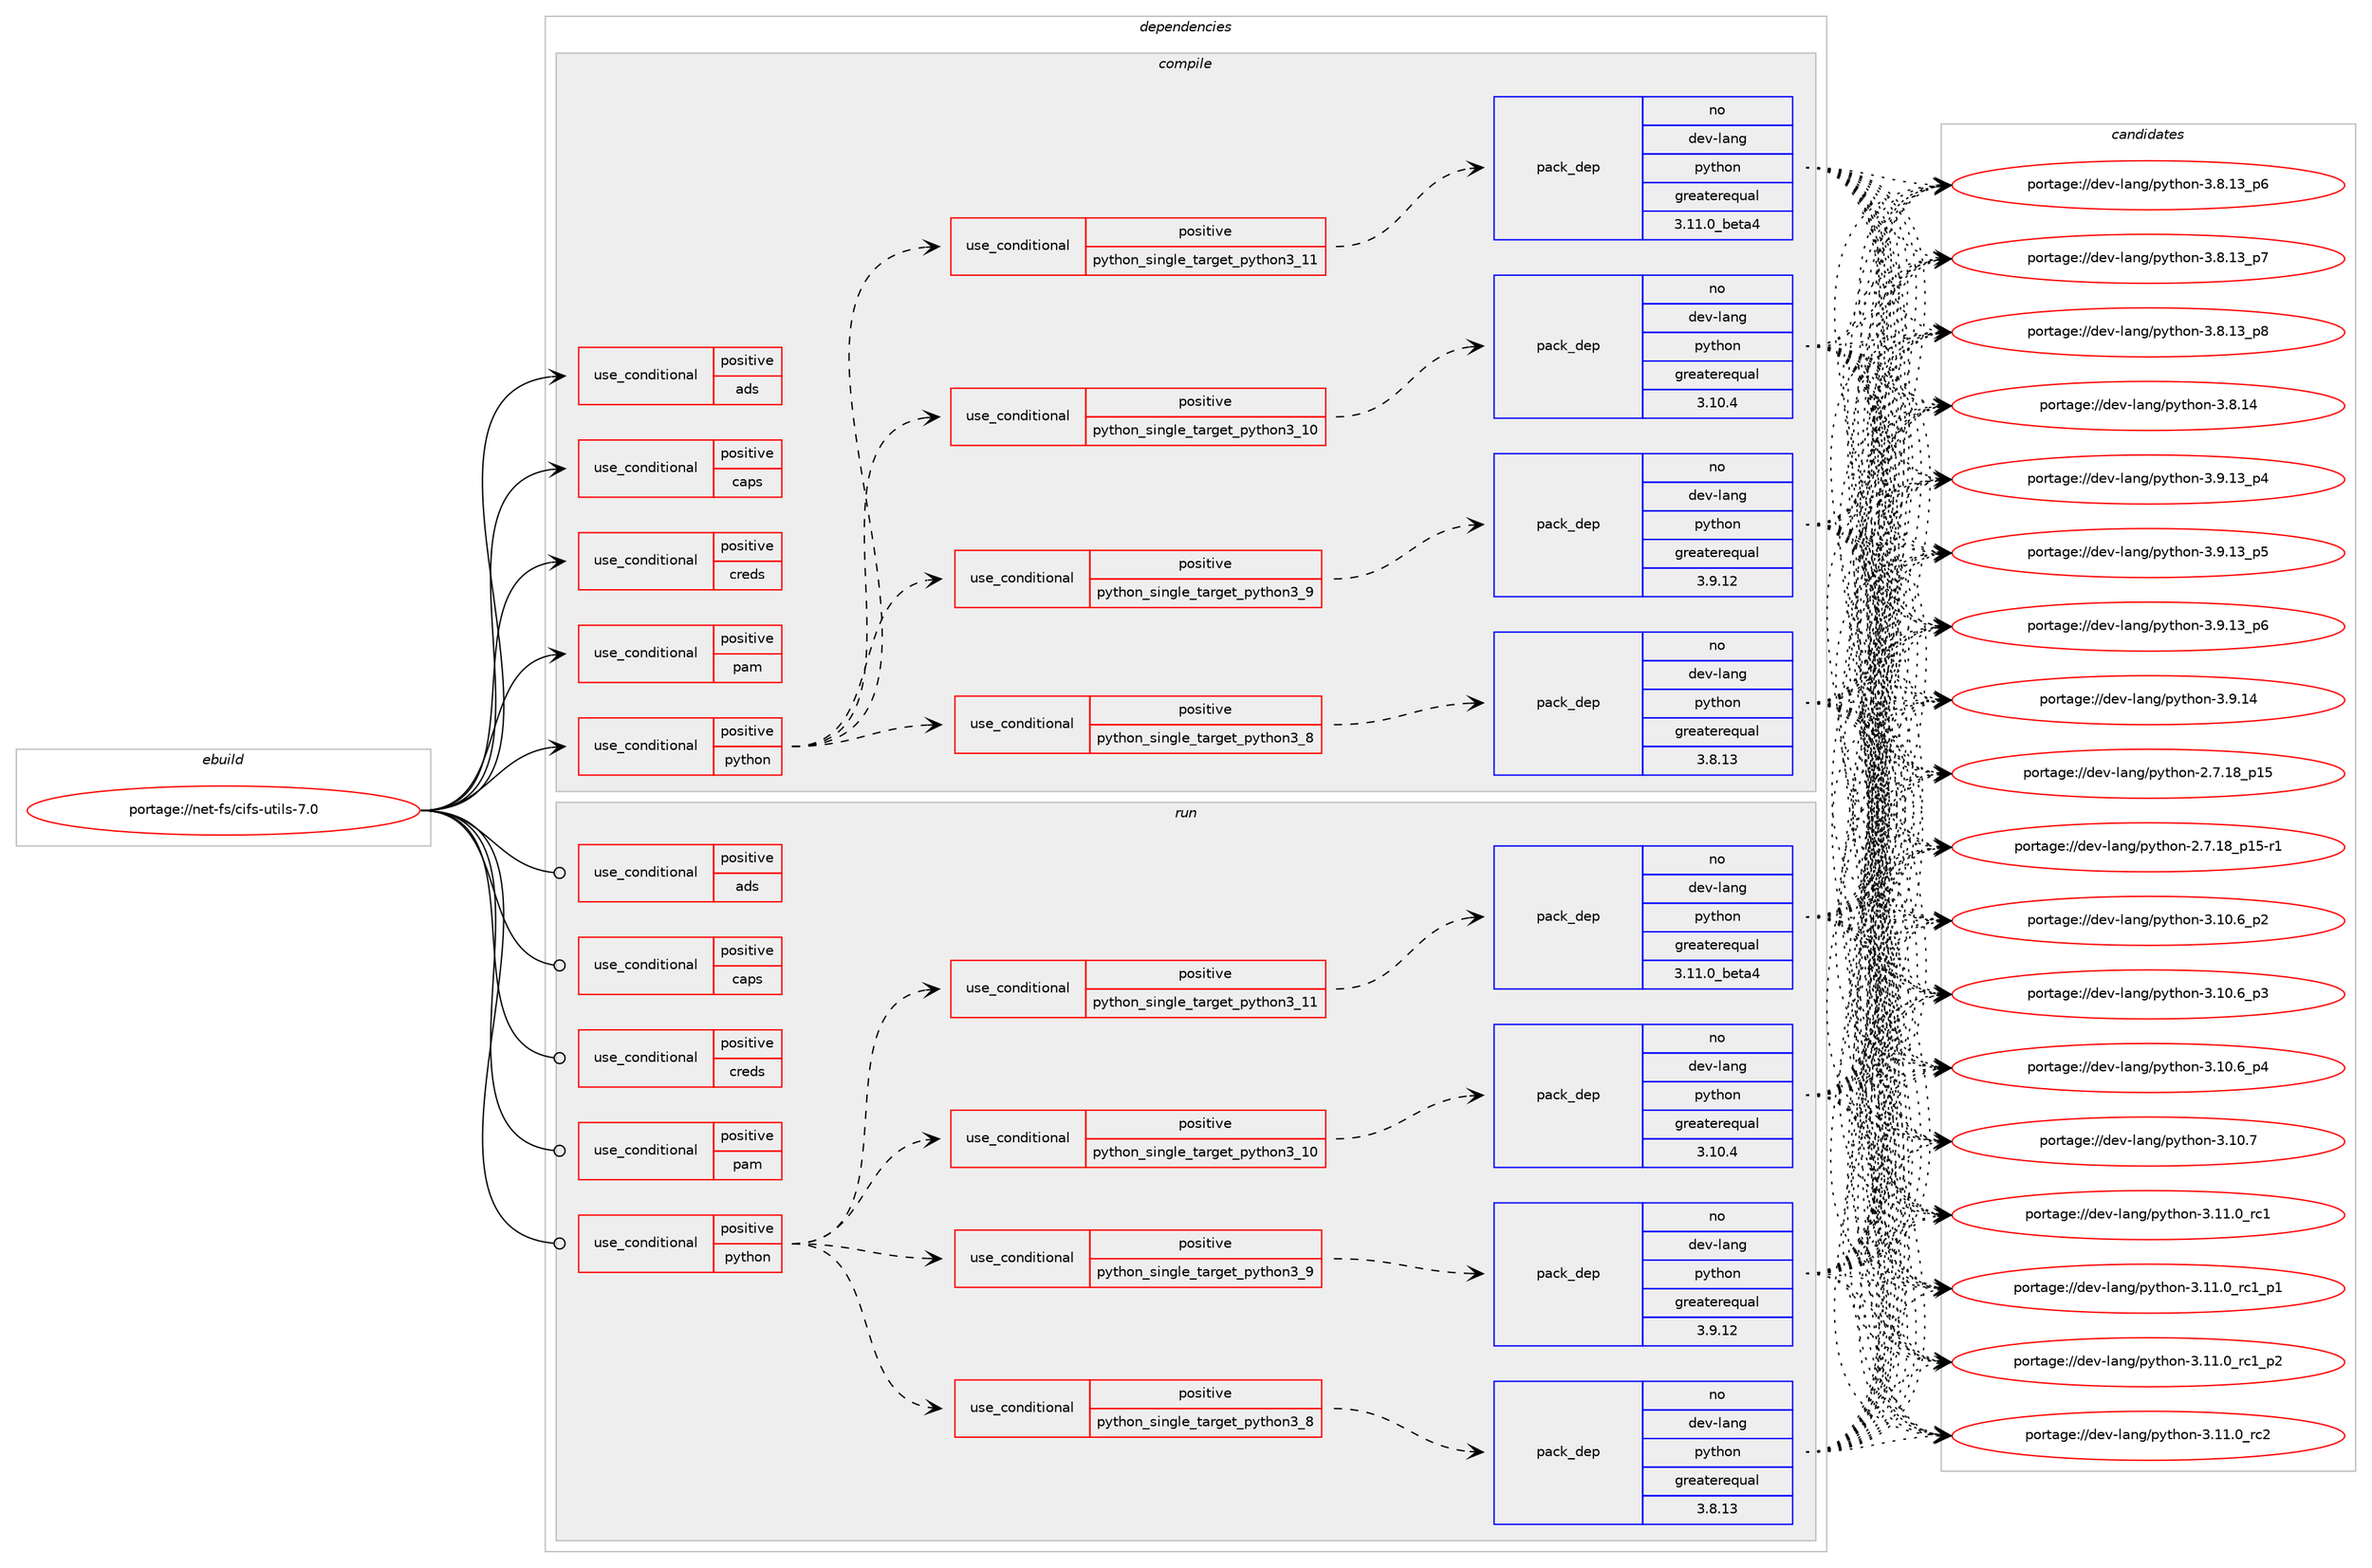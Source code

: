 digraph prolog {

# *************
# Graph options
# *************

newrank=true;
concentrate=true;
compound=true;
graph [rankdir=LR,fontname=Helvetica,fontsize=10,ranksep=1.5];#, ranksep=2.5, nodesep=0.2];
edge  [arrowhead=vee];
node  [fontname=Helvetica,fontsize=10];

# **********
# The ebuild
# **********

subgraph cluster_leftcol {
color=gray;
rank=same;
label=<<i>ebuild</i>>;
id [label="portage://net-fs/cifs-utils-7.0", color=red, width=4, href="../net-fs/cifs-utils-7.0.svg"];
}

# ****************
# The dependencies
# ****************

subgraph cluster_midcol {
color=gray;
label=<<i>dependencies</i>>;
subgraph cluster_compile {
fillcolor="#eeeeee";
style=filled;
label=<<i>compile</i>>;
subgraph cond6 {
dependency8 [label=<<TABLE BORDER="0" CELLBORDER="1" CELLSPACING="0" CELLPADDING="4"><TR><TD ROWSPAN="3" CELLPADDING="10">use_conditional</TD></TR><TR><TD>positive</TD></TR><TR><TD>ads</TD></TR></TABLE>>, shape=none, color=red];
# *** BEGIN UNKNOWN DEPENDENCY TYPE (TODO) ***
# dependency8 -> package_dependency(portage://net-fs/cifs-utils-7.0,install,no,sys-apps,keyutils,none,[,,],any_same_slot,[])
# *** END UNKNOWN DEPENDENCY TYPE (TODO) ***

# *** BEGIN UNKNOWN DEPENDENCY TYPE (TODO) ***
# dependency8 -> package_dependency(portage://net-fs/cifs-utils-7.0,install,no,sys-libs,talloc,none,[,,],[],[])
# *** END UNKNOWN DEPENDENCY TYPE (TODO) ***

# *** BEGIN UNKNOWN DEPENDENCY TYPE (TODO) ***
# dependency8 -> package_dependency(portage://net-fs/cifs-utils-7.0,install,no,virtual,krb5,none,[,,],[],[])
# *** END UNKNOWN DEPENDENCY TYPE (TODO) ***

}
id:e -> dependency8:w [weight=20,style="solid",arrowhead="vee"];
subgraph cond7 {
dependency9 [label=<<TABLE BORDER="0" CELLBORDER="1" CELLSPACING="0" CELLPADDING="4"><TR><TD ROWSPAN="3" CELLPADDING="10">use_conditional</TD></TR><TR><TD>positive</TD></TR><TR><TD>caps</TD></TR></TABLE>>, shape=none, color=red];
# *** BEGIN UNKNOWN DEPENDENCY TYPE (TODO) ***
# dependency9 -> package_dependency(portage://net-fs/cifs-utils-7.0,install,no,sys-libs,libcap-ng,none,[,,],[],[])
# *** END UNKNOWN DEPENDENCY TYPE (TODO) ***

}
id:e -> dependency9:w [weight=20,style="solid",arrowhead="vee"];
subgraph cond8 {
dependency10 [label=<<TABLE BORDER="0" CELLBORDER="1" CELLSPACING="0" CELLPADDING="4"><TR><TD ROWSPAN="3" CELLPADDING="10">use_conditional</TD></TR><TR><TD>positive</TD></TR><TR><TD>creds</TD></TR></TABLE>>, shape=none, color=red];
# *** BEGIN UNKNOWN DEPENDENCY TYPE (TODO) ***
# dependency10 -> package_dependency(portage://net-fs/cifs-utils-7.0,install,no,sys-apps,keyutils,none,[,,],any_same_slot,[])
# *** END UNKNOWN DEPENDENCY TYPE (TODO) ***

}
id:e -> dependency10:w [weight=20,style="solid",arrowhead="vee"];
subgraph cond9 {
dependency11 [label=<<TABLE BORDER="0" CELLBORDER="1" CELLSPACING="0" CELLPADDING="4"><TR><TD ROWSPAN="3" CELLPADDING="10">use_conditional</TD></TR><TR><TD>positive</TD></TR><TR><TD>pam</TD></TR></TABLE>>, shape=none, color=red];
# *** BEGIN UNKNOWN DEPENDENCY TYPE (TODO) ***
# dependency11 -> package_dependency(portage://net-fs/cifs-utils-7.0,install,no,sys-apps,keyutils,none,[,,],any_same_slot,[])
# *** END UNKNOWN DEPENDENCY TYPE (TODO) ***

# *** BEGIN UNKNOWN DEPENDENCY TYPE (TODO) ***
# dependency11 -> package_dependency(portage://net-fs/cifs-utils-7.0,install,no,sys-libs,pam,none,[,,],[],[])
# *** END UNKNOWN DEPENDENCY TYPE (TODO) ***

}
id:e -> dependency11:w [weight=20,style="solid",arrowhead="vee"];
subgraph cond10 {
dependency12 [label=<<TABLE BORDER="0" CELLBORDER="1" CELLSPACING="0" CELLPADDING="4"><TR><TD ROWSPAN="3" CELLPADDING="10">use_conditional</TD></TR><TR><TD>positive</TD></TR><TR><TD>python</TD></TR></TABLE>>, shape=none, color=red];
subgraph cond11 {
dependency13 [label=<<TABLE BORDER="0" CELLBORDER="1" CELLSPACING="0" CELLPADDING="4"><TR><TD ROWSPAN="3" CELLPADDING="10">use_conditional</TD></TR><TR><TD>positive</TD></TR><TR><TD>python_single_target_python3_8</TD></TR></TABLE>>, shape=none, color=red];
subgraph pack3 {
dependency14 [label=<<TABLE BORDER="0" CELLBORDER="1" CELLSPACING="0" CELLPADDING="4" WIDTH="220"><TR><TD ROWSPAN="6" CELLPADDING="30">pack_dep</TD></TR><TR><TD WIDTH="110">no</TD></TR><TR><TD>dev-lang</TD></TR><TR><TD>python</TD></TR><TR><TD>greaterequal</TD></TR><TR><TD>3.8.13</TD></TR></TABLE>>, shape=none, color=blue];
}
dependency13:e -> dependency14:w [weight=20,style="dashed",arrowhead="vee"];
}
dependency12:e -> dependency13:w [weight=20,style="dashed",arrowhead="vee"];
subgraph cond12 {
dependency15 [label=<<TABLE BORDER="0" CELLBORDER="1" CELLSPACING="0" CELLPADDING="4"><TR><TD ROWSPAN="3" CELLPADDING="10">use_conditional</TD></TR><TR><TD>positive</TD></TR><TR><TD>python_single_target_python3_9</TD></TR></TABLE>>, shape=none, color=red];
subgraph pack4 {
dependency16 [label=<<TABLE BORDER="0" CELLBORDER="1" CELLSPACING="0" CELLPADDING="4" WIDTH="220"><TR><TD ROWSPAN="6" CELLPADDING="30">pack_dep</TD></TR><TR><TD WIDTH="110">no</TD></TR><TR><TD>dev-lang</TD></TR><TR><TD>python</TD></TR><TR><TD>greaterequal</TD></TR><TR><TD>3.9.12</TD></TR></TABLE>>, shape=none, color=blue];
}
dependency15:e -> dependency16:w [weight=20,style="dashed",arrowhead="vee"];
}
dependency12:e -> dependency15:w [weight=20,style="dashed",arrowhead="vee"];
subgraph cond13 {
dependency17 [label=<<TABLE BORDER="0" CELLBORDER="1" CELLSPACING="0" CELLPADDING="4"><TR><TD ROWSPAN="3" CELLPADDING="10">use_conditional</TD></TR><TR><TD>positive</TD></TR><TR><TD>python_single_target_python3_10</TD></TR></TABLE>>, shape=none, color=red];
subgraph pack5 {
dependency18 [label=<<TABLE BORDER="0" CELLBORDER="1" CELLSPACING="0" CELLPADDING="4" WIDTH="220"><TR><TD ROWSPAN="6" CELLPADDING="30">pack_dep</TD></TR><TR><TD WIDTH="110">no</TD></TR><TR><TD>dev-lang</TD></TR><TR><TD>python</TD></TR><TR><TD>greaterequal</TD></TR><TR><TD>3.10.4</TD></TR></TABLE>>, shape=none, color=blue];
}
dependency17:e -> dependency18:w [weight=20,style="dashed",arrowhead="vee"];
}
dependency12:e -> dependency17:w [weight=20,style="dashed",arrowhead="vee"];
subgraph cond14 {
dependency19 [label=<<TABLE BORDER="0" CELLBORDER="1" CELLSPACING="0" CELLPADDING="4"><TR><TD ROWSPAN="3" CELLPADDING="10">use_conditional</TD></TR><TR><TD>positive</TD></TR><TR><TD>python_single_target_python3_11</TD></TR></TABLE>>, shape=none, color=red];
subgraph pack6 {
dependency20 [label=<<TABLE BORDER="0" CELLBORDER="1" CELLSPACING="0" CELLPADDING="4" WIDTH="220"><TR><TD ROWSPAN="6" CELLPADDING="30">pack_dep</TD></TR><TR><TD WIDTH="110">no</TD></TR><TR><TD>dev-lang</TD></TR><TR><TD>python</TD></TR><TR><TD>greaterequal</TD></TR><TR><TD>3.11.0_beta4</TD></TR></TABLE>>, shape=none, color=blue];
}
dependency19:e -> dependency20:w [weight=20,style="dashed",arrowhead="vee"];
}
dependency12:e -> dependency19:w [weight=20,style="dashed",arrowhead="vee"];
}
id:e -> dependency12:w [weight=20,style="solid",arrowhead="vee"];
}
subgraph cluster_compileandrun {
fillcolor="#eeeeee";
style=filled;
label=<<i>compile and run</i>>;
}
subgraph cluster_run {
fillcolor="#eeeeee";
style=filled;
label=<<i>run</i>>;
subgraph cond15 {
dependency21 [label=<<TABLE BORDER="0" CELLBORDER="1" CELLSPACING="0" CELLPADDING="4"><TR><TD ROWSPAN="3" CELLPADDING="10">use_conditional</TD></TR><TR><TD>positive</TD></TR><TR><TD>ads</TD></TR></TABLE>>, shape=none, color=red];
# *** BEGIN UNKNOWN DEPENDENCY TYPE (TODO) ***
# dependency21 -> package_dependency(portage://net-fs/cifs-utils-7.0,run,no,sys-apps,keyutils,none,[,,],any_same_slot,[])
# *** END UNKNOWN DEPENDENCY TYPE (TODO) ***

# *** BEGIN UNKNOWN DEPENDENCY TYPE (TODO) ***
# dependency21 -> package_dependency(portage://net-fs/cifs-utils-7.0,run,no,sys-libs,talloc,none,[,,],[],[])
# *** END UNKNOWN DEPENDENCY TYPE (TODO) ***

# *** BEGIN UNKNOWN DEPENDENCY TYPE (TODO) ***
# dependency21 -> package_dependency(portage://net-fs/cifs-utils-7.0,run,no,virtual,krb5,none,[,,],[],[])
# *** END UNKNOWN DEPENDENCY TYPE (TODO) ***

}
id:e -> dependency21:w [weight=20,style="solid",arrowhead="odot"];
subgraph cond16 {
dependency22 [label=<<TABLE BORDER="0" CELLBORDER="1" CELLSPACING="0" CELLPADDING="4"><TR><TD ROWSPAN="3" CELLPADDING="10">use_conditional</TD></TR><TR><TD>positive</TD></TR><TR><TD>caps</TD></TR></TABLE>>, shape=none, color=red];
# *** BEGIN UNKNOWN DEPENDENCY TYPE (TODO) ***
# dependency22 -> package_dependency(portage://net-fs/cifs-utils-7.0,run,no,sys-libs,libcap-ng,none,[,,],[],[])
# *** END UNKNOWN DEPENDENCY TYPE (TODO) ***

}
id:e -> dependency22:w [weight=20,style="solid",arrowhead="odot"];
subgraph cond17 {
dependency23 [label=<<TABLE BORDER="0" CELLBORDER="1" CELLSPACING="0" CELLPADDING="4"><TR><TD ROWSPAN="3" CELLPADDING="10">use_conditional</TD></TR><TR><TD>positive</TD></TR><TR><TD>creds</TD></TR></TABLE>>, shape=none, color=red];
# *** BEGIN UNKNOWN DEPENDENCY TYPE (TODO) ***
# dependency23 -> package_dependency(portage://net-fs/cifs-utils-7.0,run,no,sys-apps,keyutils,none,[,,],any_same_slot,[])
# *** END UNKNOWN DEPENDENCY TYPE (TODO) ***

}
id:e -> dependency23:w [weight=20,style="solid",arrowhead="odot"];
subgraph cond18 {
dependency24 [label=<<TABLE BORDER="0" CELLBORDER="1" CELLSPACING="0" CELLPADDING="4"><TR><TD ROWSPAN="3" CELLPADDING="10">use_conditional</TD></TR><TR><TD>positive</TD></TR><TR><TD>pam</TD></TR></TABLE>>, shape=none, color=red];
# *** BEGIN UNKNOWN DEPENDENCY TYPE (TODO) ***
# dependency24 -> package_dependency(portage://net-fs/cifs-utils-7.0,run,no,sys-apps,keyutils,none,[,,],any_same_slot,[])
# *** END UNKNOWN DEPENDENCY TYPE (TODO) ***

# *** BEGIN UNKNOWN DEPENDENCY TYPE (TODO) ***
# dependency24 -> package_dependency(portage://net-fs/cifs-utils-7.0,run,no,sys-libs,pam,none,[,,],[],[])
# *** END UNKNOWN DEPENDENCY TYPE (TODO) ***

}
id:e -> dependency24:w [weight=20,style="solid",arrowhead="odot"];
subgraph cond19 {
dependency25 [label=<<TABLE BORDER="0" CELLBORDER="1" CELLSPACING="0" CELLPADDING="4"><TR><TD ROWSPAN="3" CELLPADDING="10">use_conditional</TD></TR><TR><TD>positive</TD></TR><TR><TD>python</TD></TR></TABLE>>, shape=none, color=red];
subgraph cond20 {
dependency26 [label=<<TABLE BORDER="0" CELLBORDER="1" CELLSPACING="0" CELLPADDING="4"><TR><TD ROWSPAN="3" CELLPADDING="10">use_conditional</TD></TR><TR><TD>positive</TD></TR><TR><TD>python_single_target_python3_8</TD></TR></TABLE>>, shape=none, color=red];
subgraph pack7 {
dependency27 [label=<<TABLE BORDER="0" CELLBORDER="1" CELLSPACING="0" CELLPADDING="4" WIDTH="220"><TR><TD ROWSPAN="6" CELLPADDING="30">pack_dep</TD></TR><TR><TD WIDTH="110">no</TD></TR><TR><TD>dev-lang</TD></TR><TR><TD>python</TD></TR><TR><TD>greaterequal</TD></TR><TR><TD>3.8.13</TD></TR></TABLE>>, shape=none, color=blue];
}
dependency26:e -> dependency27:w [weight=20,style="dashed",arrowhead="vee"];
}
dependency25:e -> dependency26:w [weight=20,style="dashed",arrowhead="vee"];
subgraph cond21 {
dependency28 [label=<<TABLE BORDER="0" CELLBORDER="1" CELLSPACING="0" CELLPADDING="4"><TR><TD ROWSPAN="3" CELLPADDING="10">use_conditional</TD></TR><TR><TD>positive</TD></TR><TR><TD>python_single_target_python3_9</TD></TR></TABLE>>, shape=none, color=red];
subgraph pack8 {
dependency29 [label=<<TABLE BORDER="0" CELLBORDER="1" CELLSPACING="0" CELLPADDING="4" WIDTH="220"><TR><TD ROWSPAN="6" CELLPADDING="30">pack_dep</TD></TR><TR><TD WIDTH="110">no</TD></TR><TR><TD>dev-lang</TD></TR><TR><TD>python</TD></TR><TR><TD>greaterequal</TD></TR><TR><TD>3.9.12</TD></TR></TABLE>>, shape=none, color=blue];
}
dependency28:e -> dependency29:w [weight=20,style="dashed",arrowhead="vee"];
}
dependency25:e -> dependency28:w [weight=20,style="dashed",arrowhead="vee"];
subgraph cond22 {
dependency30 [label=<<TABLE BORDER="0" CELLBORDER="1" CELLSPACING="0" CELLPADDING="4"><TR><TD ROWSPAN="3" CELLPADDING="10">use_conditional</TD></TR><TR><TD>positive</TD></TR><TR><TD>python_single_target_python3_10</TD></TR></TABLE>>, shape=none, color=red];
subgraph pack9 {
dependency31 [label=<<TABLE BORDER="0" CELLBORDER="1" CELLSPACING="0" CELLPADDING="4" WIDTH="220"><TR><TD ROWSPAN="6" CELLPADDING="30">pack_dep</TD></TR><TR><TD WIDTH="110">no</TD></TR><TR><TD>dev-lang</TD></TR><TR><TD>python</TD></TR><TR><TD>greaterequal</TD></TR><TR><TD>3.10.4</TD></TR></TABLE>>, shape=none, color=blue];
}
dependency30:e -> dependency31:w [weight=20,style="dashed",arrowhead="vee"];
}
dependency25:e -> dependency30:w [weight=20,style="dashed",arrowhead="vee"];
subgraph cond23 {
dependency32 [label=<<TABLE BORDER="0" CELLBORDER="1" CELLSPACING="0" CELLPADDING="4"><TR><TD ROWSPAN="3" CELLPADDING="10">use_conditional</TD></TR><TR><TD>positive</TD></TR><TR><TD>python_single_target_python3_11</TD></TR></TABLE>>, shape=none, color=red];
subgraph pack10 {
dependency33 [label=<<TABLE BORDER="0" CELLBORDER="1" CELLSPACING="0" CELLPADDING="4" WIDTH="220"><TR><TD ROWSPAN="6" CELLPADDING="30">pack_dep</TD></TR><TR><TD WIDTH="110">no</TD></TR><TR><TD>dev-lang</TD></TR><TR><TD>python</TD></TR><TR><TD>greaterequal</TD></TR><TR><TD>3.11.0_beta4</TD></TR></TABLE>>, shape=none, color=blue];
}
dependency32:e -> dependency33:w [weight=20,style="dashed",arrowhead="vee"];
}
dependency25:e -> dependency32:w [weight=20,style="dashed",arrowhead="vee"];
}
id:e -> dependency25:w [weight=20,style="solid",arrowhead="odot"];
}
}

# **************
# The candidates
# **************

subgraph cluster_choices {
rank=same;
color=gray;
label=<<i>candidates</i>>;

subgraph choice3 {
color=black;
nodesep=1;
choice10010111845108971101034711212111610411111045504655464956951124953 [label="portage://dev-lang/python-2.7.18_p15", color=red, width=4,href="../dev-lang/python-2.7.18_p15.svg"];
choice100101118451089711010347112121116104111110455046554649569511249534511449 [label="portage://dev-lang/python-2.7.18_p15-r1", color=red, width=4,href="../dev-lang/python-2.7.18_p15-r1.svg"];
choice100101118451089711010347112121116104111110455146494846549511250 [label="portage://dev-lang/python-3.10.6_p2", color=red, width=4,href="../dev-lang/python-3.10.6_p2.svg"];
choice100101118451089711010347112121116104111110455146494846549511251 [label="portage://dev-lang/python-3.10.6_p3", color=red, width=4,href="../dev-lang/python-3.10.6_p3.svg"];
choice100101118451089711010347112121116104111110455146494846549511252 [label="portage://dev-lang/python-3.10.6_p4", color=red, width=4,href="../dev-lang/python-3.10.6_p4.svg"];
choice10010111845108971101034711212111610411111045514649484655 [label="portage://dev-lang/python-3.10.7", color=red, width=4,href="../dev-lang/python-3.10.7.svg"];
choice10010111845108971101034711212111610411111045514649494648951149949 [label="portage://dev-lang/python-3.11.0_rc1", color=red, width=4,href="../dev-lang/python-3.11.0_rc1.svg"];
choice100101118451089711010347112121116104111110455146494946489511499499511249 [label="portage://dev-lang/python-3.11.0_rc1_p1", color=red, width=4,href="../dev-lang/python-3.11.0_rc1_p1.svg"];
choice100101118451089711010347112121116104111110455146494946489511499499511250 [label="portage://dev-lang/python-3.11.0_rc1_p2", color=red, width=4,href="../dev-lang/python-3.11.0_rc1_p2.svg"];
choice10010111845108971101034711212111610411111045514649494648951149950 [label="portage://dev-lang/python-3.11.0_rc2", color=red, width=4,href="../dev-lang/python-3.11.0_rc2.svg"];
choice100101118451089711010347112121116104111110455146564649519511254 [label="portage://dev-lang/python-3.8.13_p6", color=red, width=4,href="../dev-lang/python-3.8.13_p6.svg"];
choice100101118451089711010347112121116104111110455146564649519511255 [label="portage://dev-lang/python-3.8.13_p7", color=red, width=4,href="../dev-lang/python-3.8.13_p7.svg"];
choice100101118451089711010347112121116104111110455146564649519511256 [label="portage://dev-lang/python-3.8.13_p8", color=red, width=4,href="../dev-lang/python-3.8.13_p8.svg"];
choice10010111845108971101034711212111610411111045514656464952 [label="portage://dev-lang/python-3.8.14", color=red, width=4,href="../dev-lang/python-3.8.14.svg"];
choice100101118451089711010347112121116104111110455146574649519511252 [label="portage://dev-lang/python-3.9.13_p4", color=red, width=4,href="../dev-lang/python-3.9.13_p4.svg"];
choice100101118451089711010347112121116104111110455146574649519511253 [label="portage://dev-lang/python-3.9.13_p5", color=red, width=4,href="../dev-lang/python-3.9.13_p5.svg"];
choice100101118451089711010347112121116104111110455146574649519511254 [label="portage://dev-lang/python-3.9.13_p6", color=red, width=4,href="../dev-lang/python-3.9.13_p6.svg"];
choice10010111845108971101034711212111610411111045514657464952 [label="portage://dev-lang/python-3.9.14", color=red, width=4,href="../dev-lang/python-3.9.14.svg"];
dependency14:e -> choice10010111845108971101034711212111610411111045504655464956951124953:w [style=dotted,weight="100"];
dependency14:e -> choice100101118451089711010347112121116104111110455046554649569511249534511449:w [style=dotted,weight="100"];
dependency14:e -> choice100101118451089711010347112121116104111110455146494846549511250:w [style=dotted,weight="100"];
dependency14:e -> choice100101118451089711010347112121116104111110455146494846549511251:w [style=dotted,weight="100"];
dependency14:e -> choice100101118451089711010347112121116104111110455146494846549511252:w [style=dotted,weight="100"];
dependency14:e -> choice10010111845108971101034711212111610411111045514649484655:w [style=dotted,weight="100"];
dependency14:e -> choice10010111845108971101034711212111610411111045514649494648951149949:w [style=dotted,weight="100"];
dependency14:e -> choice100101118451089711010347112121116104111110455146494946489511499499511249:w [style=dotted,weight="100"];
dependency14:e -> choice100101118451089711010347112121116104111110455146494946489511499499511250:w [style=dotted,weight="100"];
dependency14:e -> choice10010111845108971101034711212111610411111045514649494648951149950:w [style=dotted,weight="100"];
dependency14:e -> choice100101118451089711010347112121116104111110455146564649519511254:w [style=dotted,weight="100"];
dependency14:e -> choice100101118451089711010347112121116104111110455146564649519511255:w [style=dotted,weight="100"];
dependency14:e -> choice100101118451089711010347112121116104111110455146564649519511256:w [style=dotted,weight="100"];
dependency14:e -> choice10010111845108971101034711212111610411111045514656464952:w [style=dotted,weight="100"];
dependency14:e -> choice100101118451089711010347112121116104111110455146574649519511252:w [style=dotted,weight="100"];
dependency14:e -> choice100101118451089711010347112121116104111110455146574649519511253:w [style=dotted,weight="100"];
dependency14:e -> choice100101118451089711010347112121116104111110455146574649519511254:w [style=dotted,weight="100"];
dependency14:e -> choice10010111845108971101034711212111610411111045514657464952:w [style=dotted,weight="100"];
}
subgraph choice4 {
color=black;
nodesep=1;
choice10010111845108971101034711212111610411111045504655464956951124953 [label="portage://dev-lang/python-2.7.18_p15", color=red, width=4,href="../dev-lang/python-2.7.18_p15.svg"];
choice100101118451089711010347112121116104111110455046554649569511249534511449 [label="portage://dev-lang/python-2.7.18_p15-r1", color=red, width=4,href="../dev-lang/python-2.7.18_p15-r1.svg"];
choice100101118451089711010347112121116104111110455146494846549511250 [label="portage://dev-lang/python-3.10.6_p2", color=red, width=4,href="../dev-lang/python-3.10.6_p2.svg"];
choice100101118451089711010347112121116104111110455146494846549511251 [label="portage://dev-lang/python-3.10.6_p3", color=red, width=4,href="../dev-lang/python-3.10.6_p3.svg"];
choice100101118451089711010347112121116104111110455146494846549511252 [label="portage://dev-lang/python-3.10.6_p4", color=red, width=4,href="../dev-lang/python-3.10.6_p4.svg"];
choice10010111845108971101034711212111610411111045514649484655 [label="portage://dev-lang/python-3.10.7", color=red, width=4,href="../dev-lang/python-3.10.7.svg"];
choice10010111845108971101034711212111610411111045514649494648951149949 [label="portage://dev-lang/python-3.11.0_rc1", color=red, width=4,href="../dev-lang/python-3.11.0_rc1.svg"];
choice100101118451089711010347112121116104111110455146494946489511499499511249 [label="portage://dev-lang/python-3.11.0_rc1_p1", color=red, width=4,href="../dev-lang/python-3.11.0_rc1_p1.svg"];
choice100101118451089711010347112121116104111110455146494946489511499499511250 [label="portage://dev-lang/python-3.11.0_rc1_p2", color=red, width=4,href="../dev-lang/python-3.11.0_rc1_p2.svg"];
choice10010111845108971101034711212111610411111045514649494648951149950 [label="portage://dev-lang/python-3.11.0_rc2", color=red, width=4,href="../dev-lang/python-3.11.0_rc2.svg"];
choice100101118451089711010347112121116104111110455146564649519511254 [label="portage://dev-lang/python-3.8.13_p6", color=red, width=4,href="../dev-lang/python-3.8.13_p6.svg"];
choice100101118451089711010347112121116104111110455146564649519511255 [label="portage://dev-lang/python-3.8.13_p7", color=red, width=4,href="../dev-lang/python-3.8.13_p7.svg"];
choice100101118451089711010347112121116104111110455146564649519511256 [label="portage://dev-lang/python-3.8.13_p8", color=red, width=4,href="../dev-lang/python-3.8.13_p8.svg"];
choice10010111845108971101034711212111610411111045514656464952 [label="portage://dev-lang/python-3.8.14", color=red, width=4,href="../dev-lang/python-3.8.14.svg"];
choice100101118451089711010347112121116104111110455146574649519511252 [label="portage://dev-lang/python-3.9.13_p4", color=red, width=4,href="../dev-lang/python-3.9.13_p4.svg"];
choice100101118451089711010347112121116104111110455146574649519511253 [label="portage://dev-lang/python-3.9.13_p5", color=red, width=4,href="../dev-lang/python-3.9.13_p5.svg"];
choice100101118451089711010347112121116104111110455146574649519511254 [label="portage://dev-lang/python-3.9.13_p6", color=red, width=4,href="../dev-lang/python-3.9.13_p6.svg"];
choice10010111845108971101034711212111610411111045514657464952 [label="portage://dev-lang/python-3.9.14", color=red, width=4,href="../dev-lang/python-3.9.14.svg"];
dependency16:e -> choice10010111845108971101034711212111610411111045504655464956951124953:w [style=dotted,weight="100"];
dependency16:e -> choice100101118451089711010347112121116104111110455046554649569511249534511449:w [style=dotted,weight="100"];
dependency16:e -> choice100101118451089711010347112121116104111110455146494846549511250:w [style=dotted,weight="100"];
dependency16:e -> choice100101118451089711010347112121116104111110455146494846549511251:w [style=dotted,weight="100"];
dependency16:e -> choice100101118451089711010347112121116104111110455146494846549511252:w [style=dotted,weight="100"];
dependency16:e -> choice10010111845108971101034711212111610411111045514649484655:w [style=dotted,weight="100"];
dependency16:e -> choice10010111845108971101034711212111610411111045514649494648951149949:w [style=dotted,weight="100"];
dependency16:e -> choice100101118451089711010347112121116104111110455146494946489511499499511249:w [style=dotted,weight="100"];
dependency16:e -> choice100101118451089711010347112121116104111110455146494946489511499499511250:w [style=dotted,weight="100"];
dependency16:e -> choice10010111845108971101034711212111610411111045514649494648951149950:w [style=dotted,weight="100"];
dependency16:e -> choice100101118451089711010347112121116104111110455146564649519511254:w [style=dotted,weight="100"];
dependency16:e -> choice100101118451089711010347112121116104111110455146564649519511255:w [style=dotted,weight="100"];
dependency16:e -> choice100101118451089711010347112121116104111110455146564649519511256:w [style=dotted,weight="100"];
dependency16:e -> choice10010111845108971101034711212111610411111045514656464952:w [style=dotted,weight="100"];
dependency16:e -> choice100101118451089711010347112121116104111110455146574649519511252:w [style=dotted,weight="100"];
dependency16:e -> choice100101118451089711010347112121116104111110455146574649519511253:w [style=dotted,weight="100"];
dependency16:e -> choice100101118451089711010347112121116104111110455146574649519511254:w [style=dotted,weight="100"];
dependency16:e -> choice10010111845108971101034711212111610411111045514657464952:w [style=dotted,weight="100"];
}
subgraph choice5 {
color=black;
nodesep=1;
choice10010111845108971101034711212111610411111045504655464956951124953 [label="portage://dev-lang/python-2.7.18_p15", color=red, width=4,href="../dev-lang/python-2.7.18_p15.svg"];
choice100101118451089711010347112121116104111110455046554649569511249534511449 [label="portage://dev-lang/python-2.7.18_p15-r1", color=red, width=4,href="../dev-lang/python-2.7.18_p15-r1.svg"];
choice100101118451089711010347112121116104111110455146494846549511250 [label="portage://dev-lang/python-3.10.6_p2", color=red, width=4,href="../dev-lang/python-3.10.6_p2.svg"];
choice100101118451089711010347112121116104111110455146494846549511251 [label="portage://dev-lang/python-3.10.6_p3", color=red, width=4,href="../dev-lang/python-3.10.6_p3.svg"];
choice100101118451089711010347112121116104111110455146494846549511252 [label="portage://dev-lang/python-3.10.6_p4", color=red, width=4,href="../dev-lang/python-3.10.6_p4.svg"];
choice10010111845108971101034711212111610411111045514649484655 [label="portage://dev-lang/python-3.10.7", color=red, width=4,href="../dev-lang/python-3.10.7.svg"];
choice10010111845108971101034711212111610411111045514649494648951149949 [label="portage://dev-lang/python-3.11.0_rc1", color=red, width=4,href="../dev-lang/python-3.11.0_rc1.svg"];
choice100101118451089711010347112121116104111110455146494946489511499499511249 [label="portage://dev-lang/python-3.11.0_rc1_p1", color=red, width=4,href="../dev-lang/python-3.11.0_rc1_p1.svg"];
choice100101118451089711010347112121116104111110455146494946489511499499511250 [label="portage://dev-lang/python-3.11.0_rc1_p2", color=red, width=4,href="../dev-lang/python-3.11.0_rc1_p2.svg"];
choice10010111845108971101034711212111610411111045514649494648951149950 [label="portage://dev-lang/python-3.11.0_rc2", color=red, width=4,href="../dev-lang/python-3.11.0_rc2.svg"];
choice100101118451089711010347112121116104111110455146564649519511254 [label="portage://dev-lang/python-3.8.13_p6", color=red, width=4,href="../dev-lang/python-3.8.13_p6.svg"];
choice100101118451089711010347112121116104111110455146564649519511255 [label="portage://dev-lang/python-3.8.13_p7", color=red, width=4,href="../dev-lang/python-3.8.13_p7.svg"];
choice100101118451089711010347112121116104111110455146564649519511256 [label="portage://dev-lang/python-3.8.13_p8", color=red, width=4,href="../dev-lang/python-3.8.13_p8.svg"];
choice10010111845108971101034711212111610411111045514656464952 [label="portage://dev-lang/python-3.8.14", color=red, width=4,href="../dev-lang/python-3.8.14.svg"];
choice100101118451089711010347112121116104111110455146574649519511252 [label="portage://dev-lang/python-3.9.13_p4", color=red, width=4,href="../dev-lang/python-3.9.13_p4.svg"];
choice100101118451089711010347112121116104111110455146574649519511253 [label="portage://dev-lang/python-3.9.13_p5", color=red, width=4,href="../dev-lang/python-3.9.13_p5.svg"];
choice100101118451089711010347112121116104111110455146574649519511254 [label="portage://dev-lang/python-3.9.13_p6", color=red, width=4,href="../dev-lang/python-3.9.13_p6.svg"];
choice10010111845108971101034711212111610411111045514657464952 [label="portage://dev-lang/python-3.9.14", color=red, width=4,href="../dev-lang/python-3.9.14.svg"];
dependency18:e -> choice10010111845108971101034711212111610411111045504655464956951124953:w [style=dotted,weight="100"];
dependency18:e -> choice100101118451089711010347112121116104111110455046554649569511249534511449:w [style=dotted,weight="100"];
dependency18:e -> choice100101118451089711010347112121116104111110455146494846549511250:w [style=dotted,weight="100"];
dependency18:e -> choice100101118451089711010347112121116104111110455146494846549511251:w [style=dotted,weight="100"];
dependency18:e -> choice100101118451089711010347112121116104111110455146494846549511252:w [style=dotted,weight="100"];
dependency18:e -> choice10010111845108971101034711212111610411111045514649484655:w [style=dotted,weight="100"];
dependency18:e -> choice10010111845108971101034711212111610411111045514649494648951149949:w [style=dotted,weight="100"];
dependency18:e -> choice100101118451089711010347112121116104111110455146494946489511499499511249:w [style=dotted,weight="100"];
dependency18:e -> choice100101118451089711010347112121116104111110455146494946489511499499511250:w [style=dotted,weight="100"];
dependency18:e -> choice10010111845108971101034711212111610411111045514649494648951149950:w [style=dotted,weight="100"];
dependency18:e -> choice100101118451089711010347112121116104111110455146564649519511254:w [style=dotted,weight="100"];
dependency18:e -> choice100101118451089711010347112121116104111110455146564649519511255:w [style=dotted,weight="100"];
dependency18:e -> choice100101118451089711010347112121116104111110455146564649519511256:w [style=dotted,weight="100"];
dependency18:e -> choice10010111845108971101034711212111610411111045514656464952:w [style=dotted,weight="100"];
dependency18:e -> choice100101118451089711010347112121116104111110455146574649519511252:w [style=dotted,weight="100"];
dependency18:e -> choice100101118451089711010347112121116104111110455146574649519511253:w [style=dotted,weight="100"];
dependency18:e -> choice100101118451089711010347112121116104111110455146574649519511254:w [style=dotted,weight="100"];
dependency18:e -> choice10010111845108971101034711212111610411111045514657464952:w [style=dotted,weight="100"];
}
subgraph choice6 {
color=black;
nodesep=1;
choice10010111845108971101034711212111610411111045504655464956951124953 [label="portage://dev-lang/python-2.7.18_p15", color=red, width=4,href="../dev-lang/python-2.7.18_p15.svg"];
choice100101118451089711010347112121116104111110455046554649569511249534511449 [label="portage://dev-lang/python-2.7.18_p15-r1", color=red, width=4,href="../dev-lang/python-2.7.18_p15-r1.svg"];
choice100101118451089711010347112121116104111110455146494846549511250 [label="portage://dev-lang/python-3.10.6_p2", color=red, width=4,href="../dev-lang/python-3.10.6_p2.svg"];
choice100101118451089711010347112121116104111110455146494846549511251 [label="portage://dev-lang/python-3.10.6_p3", color=red, width=4,href="../dev-lang/python-3.10.6_p3.svg"];
choice100101118451089711010347112121116104111110455146494846549511252 [label="portage://dev-lang/python-3.10.6_p4", color=red, width=4,href="../dev-lang/python-3.10.6_p4.svg"];
choice10010111845108971101034711212111610411111045514649484655 [label="portage://dev-lang/python-3.10.7", color=red, width=4,href="../dev-lang/python-3.10.7.svg"];
choice10010111845108971101034711212111610411111045514649494648951149949 [label="portage://dev-lang/python-3.11.0_rc1", color=red, width=4,href="../dev-lang/python-3.11.0_rc1.svg"];
choice100101118451089711010347112121116104111110455146494946489511499499511249 [label="portage://dev-lang/python-3.11.0_rc1_p1", color=red, width=4,href="../dev-lang/python-3.11.0_rc1_p1.svg"];
choice100101118451089711010347112121116104111110455146494946489511499499511250 [label="portage://dev-lang/python-3.11.0_rc1_p2", color=red, width=4,href="../dev-lang/python-3.11.0_rc1_p2.svg"];
choice10010111845108971101034711212111610411111045514649494648951149950 [label="portage://dev-lang/python-3.11.0_rc2", color=red, width=4,href="../dev-lang/python-3.11.0_rc2.svg"];
choice100101118451089711010347112121116104111110455146564649519511254 [label="portage://dev-lang/python-3.8.13_p6", color=red, width=4,href="../dev-lang/python-3.8.13_p6.svg"];
choice100101118451089711010347112121116104111110455146564649519511255 [label="portage://dev-lang/python-3.8.13_p7", color=red, width=4,href="../dev-lang/python-3.8.13_p7.svg"];
choice100101118451089711010347112121116104111110455146564649519511256 [label="portage://dev-lang/python-3.8.13_p8", color=red, width=4,href="../dev-lang/python-3.8.13_p8.svg"];
choice10010111845108971101034711212111610411111045514656464952 [label="portage://dev-lang/python-3.8.14", color=red, width=4,href="../dev-lang/python-3.8.14.svg"];
choice100101118451089711010347112121116104111110455146574649519511252 [label="portage://dev-lang/python-3.9.13_p4", color=red, width=4,href="../dev-lang/python-3.9.13_p4.svg"];
choice100101118451089711010347112121116104111110455146574649519511253 [label="portage://dev-lang/python-3.9.13_p5", color=red, width=4,href="../dev-lang/python-3.9.13_p5.svg"];
choice100101118451089711010347112121116104111110455146574649519511254 [label="portage://dev-lang/python-3.9.13_p6", color=red, width=4,href="../dev-lang/python-3.9.13_p6.svg"];
choice10010111845108971101034711212111610411111045514657464952 [label="portage://dev-lang/python-3.9.14", color=red, width=4,href="../dev-lang/python-3.9.14.svg"];
dependency20:e -> choice10010111845108971101034711212111610411111045504655464956951124953:w [style=dotted,weight="100"];
dependency20:e -> choice100101118451089711010347112121116104111110455046554649569511249534511449:w [style=dotted,weight="100"];
dependency20:e -> choice100101118451089711010347112121116104111110455146494846549511250:w [style=dotted,weight="100"];
dependency20:e -> choice100101118451089711010347112121116104111110455146494846549511251:w [style=dotted,weight="100"];
dependency20:e -> choice100101118451089711010347112121116104111110455146494846549511252:w [style=dotted,weight="100"];
dependency20:e -> choice10010111845108971101034711212111610411111045514649484655:w [style=dotted,weight="100"];
dependency20:e -> choice10010111845108971101034711212111610411111045514649494648951149949:w [style=dotted,weight="100"];
dependency20:e -> choice100101118451089711010347112121116104111110455146494946489511499499511249:w [style=dotted,weight="100"];
dependency20:e -> choice100101118451089711010347112121116104111110455146494946489511499499511250:w [style=dotted,weight="100"];
dependency20:e -> choice10010111845108971101034711212111610411111045514649494648951149950:w [style=dotted,weight="100"];
dependency20:e -> choice100101118451089711010347112121116104111110455146564649519511254:w [style=dotted,weight="100"];
dependency20:e -> choice100101118451089711010347112121116104111110455146564649519511255:w [style=dotted,weight="100"];
dependency20:e -> choice100101118451089711010347112121116104111110455146564649519511256:w [style=dotted,weight="100"];
dependency20:e -> choice10010111845108971101034711212111610411111045514656464952:w [style=dotted,weight="100"];
dependency20:e -> choice100101118451089711010347112121116104111110455146574649519511252:w [style=dotted,weight="100"];
dependency20:e -> choice100101118451089711010347112121116104111110455146574649519511253:w [style=dotted,weight="100"];
dependency20:e -> choice100101118451089711010347112121116104111110455146574649519511254:w [style=dotted,weight="100"];
dependency20:e -> choice10010111845108971101034711212111610411111045514657464952:w [style=dotted,weight="100"];
}
subgraph choice7 {
color=black;
nodesep=1;
choice10010111845108971101034711212111610411111045504655464956951124953 [label="portage://dev-lang/python-2.7.18_p15", color=red, width=4,href="../dev-lang/python-2.7.18_p15.svg"];
choice100101118451089711010347112121116104111110455046554649569511249534511449 [label="portage://dev-lang/python-2.7.18_p15-r1", color=red, width=4,href="../dev-lang/python-2.7.18_p15-r1.svg"];
choice100101118451089711010347112121116104111110455146494846549511250 [label="portage://dev-lang/python-3.10.6_p2", color=red, width=4,href="../dev-lang/python-3.10.6_p2.svg"];
choice100101118451089711010347112121116104111110455146494846549511251 [label="portage://dev-lang/python-3.10.6_p3", color=red, width=4,href="../dev-lang/python-3.10.6_p3.svg"];
choice100101118451089711010347112121116104111110455146494846549511252 [label="portage://dev-lang/python-3.10.6_p4", color=red, width=4,href="../dev-lang/python-3.10.6_p4.svg"];
choice10010111845108971101034711212111610411111045514649484655 [label="portage://dev-lang/python-3.10.7", color=red, width=4,href="../dev-lang/python-3.10.7.svg"];
choice10010111845108971101034711212111610411111045514649494648951149949 [label="portage://dev-lang/python-3.11.0_rc1", color=red, width=4,href="../dev-lang/python-3.11.0_rc1.svg"];
choice100101118451089711010347112121116104111110455146494946489511499499511249 [label="portage://dev-lang/python-3.11.0_rc1_p1", color=red, width=4,href="../dev-lang/python-3.11.0_rc1_p1.svg"];
choice100101118451089711010347112121116104111110455146494946489511499499511250 [label="portage://dev-lang/python-3.11.0_rc1_p2", color=red, width=4,href="../dev-lang/python-3.11.0_rc1_p2.svg"];
choice10010111845108971101034711212111610411111045514649494648951149950 [label="portage://dev-lang/python-3.11.0_rc2", color=red, width=4,href="../dev-lang/python-3.11.0_rc2.svg"];
choice100101118451089711010347112121116104111110455146564649519511254 [label="portage://dev-lang/python-3.8.13_p6", color=red, width=4,href="../dev-lang/python-3.8.13_p6.svg"];
choice100101118451089711010347112121116104111110455146564649519511255 [label="portage://dev-lang/python-3.8.13_p7", color=red, width=4,href="../dev-lang/python-3.8.13_p7.svg"];
choice100101118451089711010347112121116104111110455146564649519511256 [label="portage://dev-lang/python-3.8.13_p8", color=red, width=4,href="../dev-lang/python-3.8.13_p8.svg"];
choice10010111845108971101034711212111610411111045514656464952 [label="portage://dev-lang/python-3.8.14", color=red, width=4,href="../dev-lang/python-3.8.14.svg"];
choice100101118451089711010347112121116104111110455146574649519511252 [label="portage://dev-lang/python-3.9.13_p4", color=red, width=4,href="../dev-lang/python-3.9.13_p4.svg"];
choice100101118451089711010347112121116104111110455146574649519511253 [label="portage://dev-lang/python-3.9.13_p5", color=red, width=4,href="../dev-lang/python-3.9.13_p5.svg"];
choice100101118451089711010347112121116104111110455146574649519511254 [label="portage://dev-lang/python-3.9.13_p6", color=red, width=4,href="../dev-lang/python-3.9.13_p6.svg"];
choice10010111845108971101034711212111610411111045514657464952 [label="portage://dev-lang/python-3.9.14", color=red, width=4,href="../dev-lang/python-3.9.14.svg"];
dependency27:e -> choice10010111845108971101034711212111610411111045504655464956951124953:w [style=dotted,weight="100"];
dependency27:e -> choice100101118451089711010347112121116104111110455046554649569511249534511449:w [style=dotted,weight="100"];
dependency27:e -> choice100101118451089711010347112121116104111110455146494846549511250:w [style=dotted,weight="100"];
dependency27:e -> choice100101118451089711010347112121116104111110455146494846549511251:w [style=dotted,weight="100"];
dependency27:e -> choice100101118451089711010347112121116104111110455146494846549511252:w [style=dotted,weight="100"];
dependency27:e -> choice10010111845108971101034711212111610411111045514649484655:w [style=dotted,weight="100"];
dependency27:e -> choice10010111845108971101034711212111610411111045514649494648951149949:w [style=dotted,weight="100"];
dependency27:e -> choice100101118451089711010347112121116104111110455146494946489511499499511249:w [style=dotted,weight="100"];
dependency27:e -> choice100101118451089711010347112121116104111110455146494946489511499499511250:w [style=dotted,weight="100"];
dependency27:e -> choice10010111845108971101034711212111610411111045514649494648951149950:w [style=dotted,weight="100"];
dependency27:e -> choice100101118451089711010347112121116104111110455146564649519511254:w [style=dotted,weight="100"];
dependency27:e -> choice100101118451089711010347112121116104111110455146564649519511255:w [style=dotted,weight="100"];
dependency27:e -> choice100101118451089711010347112121116104111110455146564649519511256:w [style=dotted,weight="100"];
dependency27:e -> choice10010111845108971101034711212111610411111045514656464952:w [style=dotted,weight="100"];
dependency27:e -> choice100101118451089711010347112121116104111110455146574649519511252:w [style=dotted,weight="100"];
dependency27:e -> choice100101118451089711010347112121116104111110455146574649519511253:w [style=dotted,weight="100"];
dependency27:e -> choice100101118451089711010347112121116104111110455146574649519511254:w [style=dotted,weight="100"];
dependency27:e -> choice10010111845108971101034711212111610411111045514657464952:w [style=dotted,weight="100"];
}
subgraph choice8 {
color=black;
nodesep=1;
choice10010111845108971101034711212111610411111045504655464956951124953 [label="portage://dev-lang/python-2.7.18_p15", color=red, width=4,href="../dev-lang/python-2.7.18_p15.svg"];
choice100101118451089711010347112121116104111110455046554649569511249534511449 [label="portage://dev-lang/python-2.7.18_p15-r1", color=red, width=4,href="../dev-lang/python-2.7.18_p15-r1.svg"];
choice100101118451089711010347112121116104111110455146494846549511250 [label="portage://dev-lang/python-3.10.6_p2", color=red, width=4,href="../dev-lang/python-3.10.6_p2.svg"];
choice100101118451089711010347112121116104111110455146494846549511251 [label="portage://dev-lang/python-3.10.6_p3", color=red, width=4,href="../dev-lang/python-3.10.6_p3.svg"];
choice100101118451089711010347112121116104111110455146494846549511252 [label="portage://dev-lang/python-3.10.6_p4", color=red, width=4,href="../dev-lang/python-3.10.6_p4.svg"];
choice10010111845108971101034711212111610411111045514649484655 [label="portage://dev-lang/python-3.10.7", color=red, width=4,href="../dev-lang/python-3.10.7.svg"];
choice10010111845108971101034711212111610411111045514649494648951149949 [label="portage://dev-lang/python-3.11.0_rc1", color=red, width=4,href="../dev-lang/python-3.11.0_rc1.svg"];
choice100101118451089711010347112121116104111110455146494946489511499499511249 [label="portage://dev-lang/python-3.11.0_rc1_p1", color=red, width=4,href="../dev-lang/python-3.11.0_rc1_p1.svg"];
choice100101118451089711010347112121116104111110455146494946489511499499511250 [label="portage://dev-lang/python-3.11.0_rc1_p2", color=red, width=4,href="../dev-lang/python-3.11.0_rc1_p2.svg"];
choice10010111845108971101034711212111610411111045514649494648951149950 [label="portage://dev-lang/python-3.11.0_rc2", color=red, width=4,href="../dev-lang/python-3.11.0_rc2.svg"];
choice100101118451089711010347112121116104111110455146564649519511254 [label="portage://dev-lang/python-3.8.13_p6", color=red, width=4,href="../dev-lang/python-3.8.13_p6.svg"];
choice100101118451089711010347112121116104111110455146564649519511255 [label="portage://dev-lang/python-3.8.13_p7", color=red, width=4,href="../dev-lang/python-3.8.13_p7.svg"];
choice100101118451089711010347112121116104111110455146564649519511256 [label="portage://dev-lang/python-3.8.13_p8", color=red, width=4,href="../dev-lang/python-3.8.13_p8.svg"];
choice10010111845108971101034711212111610411111045514656464952 [label="portage://dev-lang/python-3.8.14", color=red, width=4,href="../dev-lang/python-3.8.14.svg"];
choice100101118451089711010347112121116104111110455146574649519511252 [label="portage://dev-lang/python-3.9.13_p4", color=red, width=4,href="../dev-lang/python-3.9.13_p4.svg"];
choice100101118451089711010347112121116104111110455146574649519511253 [label="portage://dev-lang/python-3.9.13_p5", color=red, width=4,href="../dev-lang/python-3.9.13_p5.svg"];
choice100101118451089711010347112121116104111110455146574649519511254 [label="portage://dev-lang/python-3.9.13_p6", color=red, width=4,href="../dev-lang/python-3.9.13_p6.svg"];
choice10010111845108971101034711212111610411111045514657464952 [label="portage://dev-lang/python-3.9.14", color=red, width=4,href="../dev-lang/python-3.9.14.svg"];
dependency29:e -> choice10010111845108971101034711212111610411111045504655464956951124953:w [style=dotted,weight="100"];
dependency29:e -> choice100101118451089711010347112121116104111110455046554649569511249534511449:w [style=dotted,weight="100"];
dependency29:e -> choice100101118451089711010347112121116104111110455146494846549511250:w [style=dotted,weight="100"];
dependency29:e -> choice100101118451089711010347112121116104111110455146494846549511251:w [style=dotted,weight="100"];
dependency29:e -> choice100101118451089711010347112121116104111110455146494846549511252:w [style=dotted,weight="100"];
dependency29:e -> choice10010111845108971101034711212111610411111045514649484655:w [style=dotted,weight="100"];
dependency29:e -> choice10010111845108971101034711212111610411111045514649494648951149949:w [style=dotted,weight="100"];
dependency29:e -> choice100101118451089711010347112121116104111110455146494946489511499499511249:w [style=dotted,weight="100"];
dependency29:e -> choice100101118451089711010347112121116104111110455146494946489511499499511250:w [style=dotted,weight="100"];
dependency29:e -> choice10010111845108971101034711212111610411111045514649494648951149950:w [style=dotted,weight="100"];
dependency29:e -> choice100101118451089711010347112121116104111110455146564649519511254:w [style=dotted,weight="100"];
dependency29:e -> choice100101118451089711010347112121116104111110455146564649519511255:w [style=dotted,weight="100"];
dependency29:e -> choice100101118451089711010347112121116104111110455146564649519511256:w [style=dotted,weight="100"];
dependency29:e -> choice10010111845108971101034711212111610411111045514656464952:w [style=dotted,weight="100"];
dependency29:e -> choice100101118451089711010347112121116104111110455146574649519511252:w [style=dotted,weight="100"];
dependency29:e -> choice100101118451089711010347112121116104111110455146574649519511253:w [style=dotted,weight="100"];
dependency29:e -> choice100101118451089711010347112121116104111110455146574649519511254:w [style=dotted,weight="100"];
dependency29:e -> choice10010111845108971101034711212111610411111045514657464952:w [style=dotted,weight="100"];
}
subgraph choice9 {
color=black;
nodesep=1;
choice10010111845108971101034711212111610411111045504655464956951124953 [label="portage://dev-lang/python-2.7.18_p15", color=red, width=4,href="../dev-lang/python-2.7.18_p15.svg"];
choice100101118451089711010347112121116104111110455046554649569511249534511449 [label="portage://dev-lang/python-2.7.18_p15-r1", color=red, width=4,href="../dev-lang/python-2.7.18_p15-r1.svg"];
choice100101118451089711010347112121116104111110455146494846549511250 [label="portage://dev-lang/python-3.10.6_p2", color=red, width=4,href="../dev-lang/python-3.10.6_p2.svg"];
choice100101118451089711010347112121116104111110455146494846549511251 [label="portage://dev-lang/python-3.10.6_p3", color=red, width=4,href="../dev-lang/python-3.10.6_p3.svg"];
choice100101118451089711010347112121116104111110455146494846549511252 [label="portage://dev-lang/python-3.10.6_p4", color=red, width=4,href="../dev-lang/python-3.10.6_p4.svg"];
choice10010111845108971101034711212111610411111045514649484655 [label="portage://dev-lang/python-3.10.7", color=red, width=4,href="../dev-lang/python-3.10.7.svg"];
choice10010111845108971101034711212111610411111045514649494648951149949 [label="portage://dev-lang/python-3.11.0_rc1", color=red, width=4,href="../dev-lang/python-3.11.0_rc1.svg"];
choice100101118451089711010347112121116104111110455146494946489511499499511249 [label="portage://dev-lang/python-3.11.0_rc1_p1", color=red, width=4,href="../dev-lang/python-3.11.0_rc1_p1.svg"];
choice100101118451089711010347112121116104111110455146494946489511499499511250 [label="portage://dev-lang/python-3.11.0_rc1_p2", color=red, width=4,href="../dev-lang/python-3.11.0_rc1_p2.svg"];
choice10010111845108971101034711212111610411111045514649494648951149950 [label="portage://dev-lang/python-3.11.0_rc2", color=red, width=4,href="../dev-lang/python-3.11.0_rc2.svg"];
choice100101118451089711010347112121116104111110455146564649519511254 [label="portage://dev-lang/python-3.8.13_p6", color=red, width=4,href="../dev-lang/python-3.8.13_p6.svg"];
choice100101118451089711010347112121116104111110455146564649519511255 [label="portage://dev-lang/python-3.8.13_p7", color=red, width=4,href="../dev-lang/python-3.8.13_p7.svg"];
choice100101118451089711010347112121116104111110455146564649519511256 [label="portage://dev-lang/python-3.8.13_p8", color=red, width=4,href="../dev-lang/python-3.8.13_p8.svg"];
choice10010111845108971101034711212111610411111045514656464952 [label="portage://dev-lang/python-3.8.14", color=red, width=4,href="../dev-lang/python-3.8.14.svg"];
choice100101118451089711010347112121116104111110455146574649519511252 [label="portage://dev-lang/python-3.9.13_p4", color=red, width=4,href="../dev-lang/python-3.9.13_p4.svg"];
choice100101118451089711010347112121116104111110455146574649519511253 [label="portage://dev-lang/python-3.9.13_p5", color=red, width=4,href="../dev-lang/python-3.9.13_p5.svg"];
choice100101118451089711010347112121116104111110455146574649519511254 [label="portage://dev-lang/python-3.9.13_p6", color=red, width=4,href="../dev-lang/python-3.9.13_p6.svg"];
choice10010111845108971101034711212111610411111045514657464952 [label="portage://dev-lang/python-3.9.14", color=red, width=4,href="../dev-lang/python-3.9.14.svg"];
dependency31:e -> choice10010111845108971101034711212111610411111045504655464956951124953:w [style=dotted,weight="100"];
dependency31:e -> choice100101118451089711010347112121116104111110455046554649569511249534511449:w [style=dotted,weight="100"];
dependency31:e -> choice100101118451089711010347112121116104111110455146494846549511250:w [style=dotted,weight="100"];
dependency31:e -> choice100101118451089711010347112121116104111110455146494846549511251:w [style=dotted,weight="100"];
dependency31:e -> choice100101118451089711010347112121116104111110455146494846549511252:w [style=dotted,weight="100"];
dependency31:e -> choice10010111845108971101034711212111610411111045514649484655:w [style=dotted,weight="100"];
dependency31:e -> choice10010111845108971101034711212111610411111045514649494648951149949:w [style=dotted,weight="100"];
dependency31:e -> choice100101118451089711010347112121116104111110455146494946489511499499511249:w [style=dotted,weight="100"];
dependency31:e -> choice100101118451089711010347112121116104111110455146494946489511499499511250:w [style=dotted,weight="100"];
dependency31:e -> choice10010111845108971101034711212111610411111045514649494648951149950:w [style=dotted,weight="100"];
dependency31:e -> choice100101118451089711010347112121116104111110455146564649519511254:w [style=dotted,weight="100"];
dependency31:e -> choice100101118451089711010347112121116104111110455146564649519511255:w [style=dotted,weight="100"];
dependency31:e -> choice100101118451089711010347112121116104111110455146564649519511256:w [style=dotted,weight="100"];
dependency31:e -> choice10010111845108971101034711212111610411111045514656464952:w [style=dotted,weight="100"];
dependency31:e -> choice100101118451089711010347112121116104111110455146574649519511252:w [style=dotted,weight="100"];
dependency31:e -> choice100101118451089711010347112121116104111110455146574649519511253:w [style=dotted,weight="100"];
dependency31:e -> choice100101118451089711010347112121116104111110455146574649519511254:w [style=dotted,weight="100"];
dependency31:e -> choice10010111845108971101034711212111610411111045514657464952:w [style=dotted,weight="100"];
}
subgraph choice10 {
color=black;
nodesep=1;
choice10010111845108971101034711212111610411111045504655464956951124953 [label="portage://dev-lang/python-2.7.18_p15", color=red, width=4,href="../dev-lang/python-2.7.18_p15.svg"];
choice100101118451089711010347112121116104111110455046554649569511249534511449 [label="portage://dev-lang/python-2.7.18_p15-r1", color=red, width=4,href="../dev-lang/python-2.7.18_p15-r1.svg"];
choice100101118451089711010347112121116104111110455146494846549511250 [label="portage://dev-lang/python-3.10.6_p2", color=red, width=4,href="../dev-lang/python-3.10.6_p2.svg"];
choice100101118451089711010347112121116104111110455146494846549511251 [label="portage://dev-lang/python-3.10.6_p3", color=red, width=4,href="../dev-lang/python-3.10.6_p3.svg"];
choice100101118451089711010347112121116104111110455146494846549511252 [label="portage://dev-lang/python-3.10.6_p4", color=red, width=4,href="../dev-lang/python-3.10.6_p4.svg"];
choice10010111845108971101034711212111610411111045514649484655 [label="portage://dev-lang/python-3.10.7", color=red, width=4,href="../dev-lang/python-3.10.7.svg"];
choice10010111845108971101034711212111610411111045514649494648951149949 [label="portage://dev-lang/python-3.11.0_rc1", color=red, width=4,href="../dev-lang/python-3.11.0_rc1.svg"];
choice100101118451089711010347112121116104111110455146494946489511499499511249 [label="portage://dev-lang/python-3.11.0_rc1_p1", color=red, width=4,href="../dev-lang/python-3.11.0_rc1_p1.svg"];
choice100101118451089711010347112121116104111110455146494946489511499499511250 [label="portage://dev-lang/python-3.11.0_rc1_p2", color=red, width=4,href="../dev-lang/python-3.11.0_rc1_p2.svg"];
choice10010111845108971101034711212111610411111045514649494648951149950 [label="portage://dev-lang/python-3.11.0_rc2", color=red, width=4,href="../dev-lang/python-3.11.0_rc2.svg"];
choice100101118451089711010347112121116104111110455146564649519511254 [label="portage://dev-lang/python-3.8.13_p6", color=red, width=4,href="../dev-lang/python-3.8.13_p6.svg"];
choice100101118451089711010347112121116104111110455146564649519511255 [label="portage://dev-lang/python-3.8.13_p7", color=red, width=4,href="../dev-lang/python-3.8.13_p7.svg"];
choice100101118451089711010347112121116104111110455146564649519511256 [label="portage://dev-lang/python-3.8.13_p8", color=red, width=4,href="../dev-lang/python-3.8.13_p8.svg"];
choice10010111845108971101034711212111610411111045514656464952 [label="portage://dev-lang/python-3.8.14", color=red, width=4,href="../dev-lang/python-3.8.14.svg"];
choice100101118451089711010347112121116104111110455146574649519511252 [label="portage://dev-lang/python-3.9.13_p4", color=red, width=4,href="../dev-lang/python-3.9.13_p4.svg"];
choice100101118451089711010347112121116104111110455146574649519511253 [label="portage://dev-lang/python-3.9.13_p5", color=red, width=4,href="../dev-lang/python-3.9.13_p5.svg"];
choice100101118451089711010347112121116104111110455146574649519511254 [label="portage://dev-lang/python-3.9.13_p6", color=red, width=4,href="../dev-lang/python-3.9.13_p6.svg"];
choice10010111845108971101034711212111610411111045514657464952 [label="portage://dev-lang/python-3.9.14", color=red, width=4,href="../dev-lang/python-3.9.14.svg"];
dependency33:e -> choice10010111845108971101034711212111610411111045504655464956951124953:w [style=dotted,weight="100"];
dependency33:e -> choice100101118451089711010347112121116104111110455046554649569511249534511449:w [style=dotted,weight="100"];
dependency33:e -> choice100101118451089711010347112121116104111110455146494846549511250:w [style=dotted,weight="100"];
dependency33:e -> choice100101118451089711010347112121116104111110455146494846549511251:w [style=dotted,weight="100"];
dependency33:e -> choice100101118451089711010347112121116104111110455146494846549511252:w [style=dotted,weight="100"];
dependency33:e -> choice10010111845108971101034711212111610411111045514649484655:w [style=dotted,weight="100"];
dependency33:e -> choice10010111845108971101034711212111610411111045514649494648951149949:w [style=dotted,weight="100"];
dependency33:e -> choice100101118451089711010347112121116104111110455146494946489511499499511249:w [style=dotted,weight="100"];
dependency33:e -> choice100101118451089711010347112121116104111110455146494946489511499499511250:w [style=dotted,weight="100"];
dependency33:e -> choice10010111845108971101034711212111610411111045514649494648951149950:w [style=dotted,weight="100"];
dependency33:e -> choice100101118451089711010347112121116104111110455146564649519511254:w [style=dotted,weight="100"];
dependency33:e -> choice100101118451089711010347112121116104111110455146564649519511255:w [style=dotted,weight="100"];
dependency33:e -> choice100101118451089711010347112121116104111110455146564649519511256:w [style=dotted,weight="100"];
dependency33:e -> choice10010111845108971101034711212111610411111045514656464952:w [style=dotted,weight="100"];
dependency33:e -> choice100101118451089711010347112121116104111110455146574649519511252:w [style=dotted,weight="100"];
dependency33:e -> choice100101118451089711010347112121116104111110455146574649519511253:w [style=dotted,weight="100"];
dependency33:e -> choice100101118451089711010347112121116104111110455146574649519511254:w [style=dotted,weight="100"];
dependency33:e -> choice10010111845108971101034711212111610411111045514657464952:w [style=dotted,weight="100"];
}
}

}
